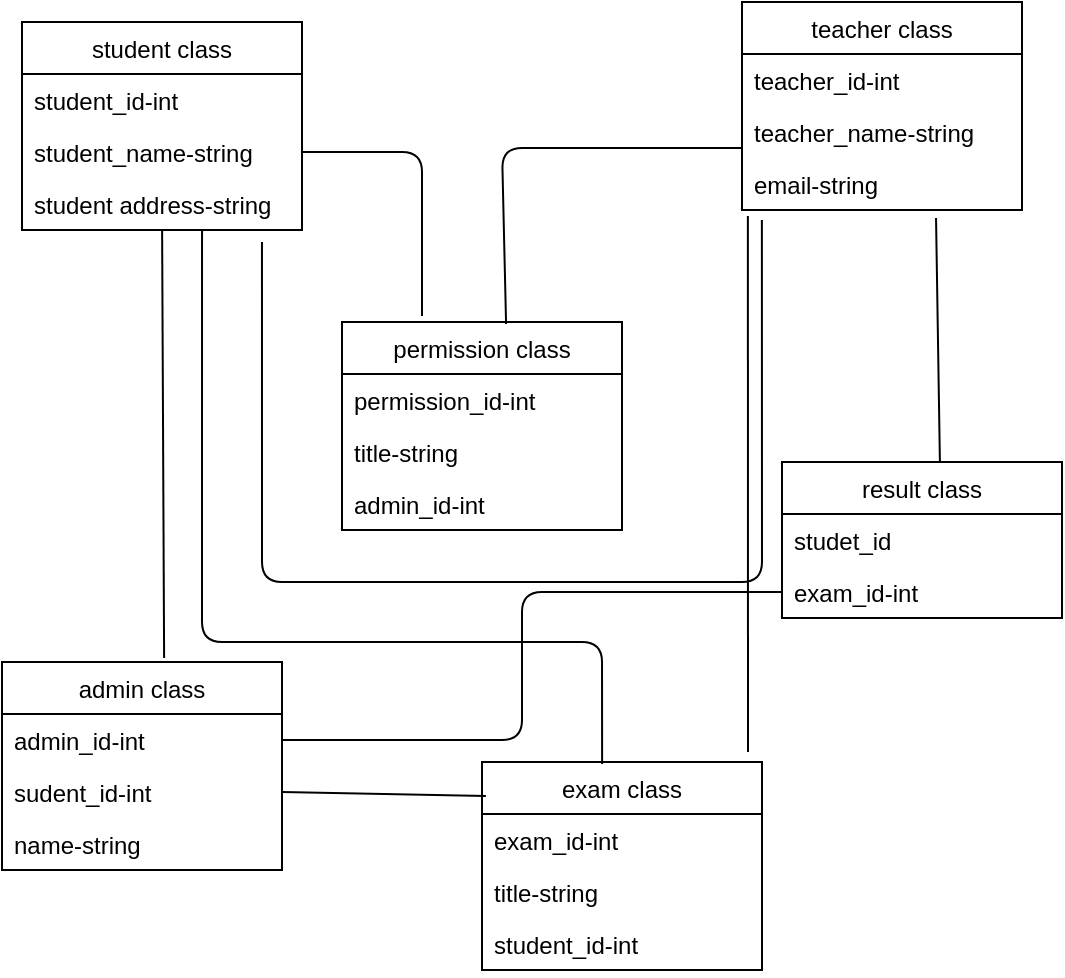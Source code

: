 <mxfile version="13.9.9" type="device"><diagram id="jOoxoeCgwHD4FoX0fOjX" name="Page-1"><mxGraphModel dx="852" dy="494" grid="1" gridSize="10" guides="1" tooltips="1" connect="1" arrows="1" fold="1" page="1" pageScale="1" pageWidth="3300" pageHeight="4681" math="0" shadow="0"><root><mxCell id="0"/><mxCell id="1" parent="0"/><mxCell id="ZmlsJp1DY5TaLPkYRz7v-1" value="student class" style="swimlane;fontStyle=0;childLayout=stackLayout;horizontal=1;startSize=26;fillColor=none;horizontalStack=0;resizeParent=1;resizeParentMax=0;resizeLast=0;collapsible=1;marginBottom=0;" vertex="1" parent="1"><mxGeometry x="80" y="140" width="140" height="104" as="geometry"/></mxCell><mxCell id="ZmlsJp1DY5TaLPkYRz7v-2" value="student_id-int" style="text;strokeColor=none;fillColor=none;align=left;verticalAlign=top;spacingLeft=4;spacingRight=4;overflow=hidden;rotatable=0;points=[[0,0.5],[1,0.5]];portConstraint=eastwest;" vertex="1" parent="ZmlsJp1DY5TaLPkYRz7v-1"><mxGeometry y="26" width="140" height="26" as="geometry"/></mxCell><mxCell id="ZmlsJp1DY5TaLPkYRz7v-3" value="student_name-string" style="text;strokeColor=none;fillColor=none;align=left;verticalAlign=top;spacingLeft=4;spacingRight=4;overflow=hidden;rotatable=0;points=[[0,0.5],[1,0.5]];portConstraint=eastwest;" vertex="1" parent="ZmlsJp1DY5TaLPkYRz7v-1"><mxGeometry y="52" width="140" height="26" as="geometry"/></mxCell><mxCell id="ZmlsJp1DY5TaLPkYRz7v-4" value="student address-string" style="text;strokeColor=none;fillColor=none;align=left;verticalAlign=top;spacingLeft=4;spacingRight=4;overflow=hidden;rotatable=0;points=[[0,0.5],[1,0.5]];portConstraint=eastwest;" vertex="1" parent="ZmlsJp1DY5TaLPkYRz7v-1"><mxGeometry y="78" width="140" height="26" as="geometry"/></mxCell><mxCell id="ZmlsJp1DY5TaLPkYRz7v-5" value="teacher class" style="swimlane;fontStyle=0;childLayout=stackLayout;horizontal=1;startSize=26;fillColor=none;horizontalStack=0;resizeParent=1;resizeParentMax=0;resizeLast=0;collapsible=1;marginBottom=0;" vertex="1" parent="1"><mxGeometry x="440" y="130" width="140" height="104" as="geometry"/></mxCell><mxCell id="ZmlsJp1DY5TaLPkYRz7v-6" value="teacher_id-int" style="text;strokeColor=none;fillColor=none;align=left;verticalAlign=top;spacingLeft=4;spacingRight=4;overflow=hidden;rotatable=0;points=[[0,0.5],[1,0.5]];portConstraint=eastwest;" vertex="1" parent="ZmlsJp1DY5TaLPkYRz7v-5"><mxGeometry y="26" width="140" height="26" as="geometry"/></mxCell><mxCell id="ZmlsJp1DY5TaLPkYRz7v-7" value="teacher_name-string" style="text;strokeColor=none;fillColor=none;align=left;verticalAlign=top;spacingLeft=4;spacingRight=4;overflow=hidden;rotatable=0;points=[[0,0.5],[1,0.5]];portConstraint=eastwest;" vertex="1" parent="ZmlsJp1DY5TaLPkYRz7v-5"><mxGeometry y="52" width="140" height="26" as="geometry"/></mxCell><mxCell id="ZmlsJp1DY5TaLPkYRz7v-8" value="email-string" style="text;strokeColor=none;fillColor=none;align=left;verticalAlign=top;spacingLeft=4;spacingRight=4;overflow=hidden;rotatable=0;points=[[0,0.5],[1,0.5]];portConstraint=eastwest;" vertex="1" parent="ZmlsJp1DY5TaLPkYRz7v-5"><mxGeometry y="78" width="140" height="26" as="geometry"/></mxCell><mxCell id="ZmlsJp1DY5TaLPkYRz7v-9" value="result class" style="swimlane;fontStyle=0;childLayout=stackLayout;horizontal=1;startSize=26;fillColor=none;horizontalStack=0;resizeParent=1;resizeParentMax=0;resizeLast=0;collapsible=1;marginBottom=0;" vertex="1" parent="1"><mxGeometry x="460" y="360" width="140" height="78" as="geometry"/></mxCell><mxCell id="ZmlsJp1DY5TaLPkYRz7v-10" value="studet_id" style="text;strokeColor=none;fillColor=none;align=left;verticalAlign=top;spacingLeft=4;spacingRight=4;overflow=hidden;rotatable=0;points=[[0,0.5],[1,0.5]];portConstraint=eastwest;" vertex="1" parent="ZmlsJp1DY5TaLPkYRz7v-9"><mxGeometry y="26" width="140" height="26" as="geometry"/></mxCell><mxCell id="ZmlsJp1DY5TaLPkYRz7v-12" value="exam_id-int" style="text;strokeColor=none;fillColor=none;align=left;verticalAlign=top;spacingLeft=4;spacingRight=4;overflow=hidden;rotatable=0;points=[[0,0.5],[1,0.5]];portConstraint=eastwest;" vertex="1" parent="ZmlsJp1DY5TaLPkYRz7v-9"><mxGeometry y="52" width="140" height="26" as="geometry"/></mxCell><mxCell id="ZmlsJp1DY5TaLPkYRz7v-13" value="exam class" style="swimlane;fontStyle=0;childLayout=stackLayout;horizontal=1;startSize=26;fillColor=none;horizontalStack=0;resizeParent=1;resizeParentMax=0;resizeLast=0;collapsible=1;marginBottom=0;" vertex="1" parent="1"><mxGeometry x="310" y="510" width="140" height="104" as="geometry"/></mxCell><mxCell id="ZmlsJp1DY5TaLPkYRz7v-14" value="exam_id-int" style="text;strokeColor=none;fillColor=none;align=left;verticalAlign=top;spacingLeft=4;spacingRight=4;overflow=hidden;rotatable=0;points=[[0,0.5],[1,0.5]];portConstraint=eastwest;" vertex="1" parent="ZmlsJp1DY5TaLPkYRz7v-13"><mxGeometry y="26" width="140" height="26" as="geometry"/></mxCell><mxCell id="ZmlsJp1DY5TaLPkYRz7v-15" value="title-string" style="text;strokeColor=none;fillColor=none;align=left;verticalAlign=top;spacingLeft=4;spacingRight=4;overflow=hidden;rotatable=0;points=[[0,0.5],[1,0.5]];portConstraint=eastwest;" vertex="1" parent="ZmlsJp1DY5TaLPkYRz7v-13"><mxGeometry y="52" width="140" height="26" as="geometry"/></mxCell><mxCell id="ZmlsJp1DY5TaLPkYRz7v-16" value="student_id-int" style="text;strokeColor=none;fillColor=none;align=left;verticalAlign=top;spacingLeft=4;spacingRight=4;overflow=hidden;rotatable=0;points=[[0,0.5],[1,0.5]];portConstraint=eastwest;" vertex="1" parent="ZmlsJp1DY5TaLPkYRz7v-13"><mxGeometry y="78" width="140" height="26" as="geometry"/></mxCell><mxCell id="ZmlsJp1DY5TaLPkYRz7v-17" value="admin class" style="swimlane;fontStyle=0;childLayout=stackLayout;horizontal=1;startSize=26;fillColor=none;horizontalStack=0;resizeParent=1;resizeParentMax=0;resizeLast=0;collapsible=1;marginBottom=0;" vertex="1" parent="1"><mxGeometry x="70" y="460" width="140" height="104" as="geometry"/></mxCell><mxCell id="ZmlsJp1DY5TaLPkYRz7v-18" value="admin_id-int" style="text;strokeColor=none;fillColor=none;align=left;verticalAlign=top;spacingLeft=4;spacingRight=4;overflow=hidden;rotatable=0;points=[[0,0.5],[1,0.5]];portConstraint=eastwest;" vertex="1" parent="ZmlsJp1DY5TaLPkYRz7v-17"><mxGeometry y="26" width="140" height="26" as="geometry"/></mxCell><mxCell id="ZmlsJp1DY5TaLPkYRz7v-20" value="sudent_id-int" style="text;strokeColor=none;fillColor=none;align=left;verticalAlign=top;spacingLeft=4;spacingRight=4;overflow=hidden;rotatable=0;points=[[0,0.5],[1,0.5]];portConstraint=eastwest;" vertex="1" parent="ZmlsJp1DY5TaLPkYRz7v-17"><mxGeometry y="52" width="140" height="26" as="geometry"/></mxCell><mxCell id="ZmlsJp1DY5TaLPkYRz7v-19" value="name-string" style="text;strokeColor=none;fillColor=none;align=left;verticalAlign=top;spacingLeft=4;spacingRight=4;overflow=hidden;rotatable=0;points=[[0,0.5],[1,0.5]];portConstraint=eastwest;" vertex="1" parent="ZmlsJp1DY5TaLPkYRz7v-17"><mxGeometry y="78" width="140" height="26" as="geometry"/></mxCell><mxCell id="ZmlsJp1DY5TaLPkYRz7v-21" value="permission class" style="swimlane;fontStyle=0;childLayout=stackLayout;horizontal=1;startSize=26;fillColor=none;horizontalStack=0;resizeParent=1;resizeParentMax=0;resizeLast=0;collapsible=1;marginBottom=0;" vertex="1" parent="1"><mxGeometry x="240" y="290" width="140" height="104" as="geometry"/></mxCell><mxCell id="ZmlsJp1DY5TaLPkYRz7v-22" value="permission_id-int&#10;" style="text;strokeColor=none;fillColor=none;align=left;verticalAlign=top;spacingLeft=4;spacingRight=4;overflow=hidden;rotatable=0;points=[[0,0.5],[1,0.5]];portConstraint=eastwest;" vertex="1" parent="ZmlsJp1DY5TaLPkYRz7v-21"><mxGeometry y="26" width="140" height="26" as="geometry"/></mxCell><mxCell id="ZmlsJp1DY5TaLPkYRz7v-23" value="title-string" style="text;strokeColor=none;fillColor=none;align=left;verticalAlign=top;spacingLeft=4;spacingRight=4;overflow=hidden;rotatable=0;points=[[0,0.5],[1,0.5]];portConstraint=eastwest;" vertex="1" parent="ZmlsJp1DY5TaLPkYRz7v-21"><mxGeometry y="52" width="140" height="26" as="geometry"/></mxCell><mxCell id="ZmlsJp1DY5TaLPkYRz7v-24" value="admin_id-int" style="text;strokeColor=none;fillColor=none;align=left;verticalAlign=top;spacingLeft=4;spacingRight=4;overflow=hidden;rotatable=0;points=[[0,0.5],[1,0.5]];portConstraint=eastwest;" vertex="1" parent="ZmlsJp1DY5TaLPkYRz7v-21"><mxGeometry y="78" width="140" height="26" as="geometry"/></mxCell><mxCell id="ZmlsJp1DY5TaLPkYRz7v-27" value="" style="endArrow=none;html=1;exitX=1;exitY=0.5;exitDx=0;exitDy=0;entryX=0;entryY=0.5;entryDx=0;entryDy=0;" edge="1" parent="1" source="ZmlsJp1DY5TaLPkYRz7v-18" target="ZmlsJp1DY5TaLPkYRz7v-12"><mxGeometry width="50" height="50" relative="1" as="geometry"><mxPoint x="410" y="470" as="sourcePoint"/><mxPoint x="460" y="420" as="targetPoint"/><Array as="points"><mxPoint x="330" y="499"/><mxPoint x="330" y="425"/></Array></mxGeometry></mxCell><mxCell id="ZmlsJp1DY5TaLPkYRz7v-28" value="" style="endArrow=none;html=1;entryX=0.579;entryY=-0.019;entryDx=0;entryDy=0;entryPerimeter=0;" edge="1" parent="1" source="ZmlsJp1DY5TaLPkYRz7v-4" target="ZmlsJp1DY5TaLPkYRz7v-17"><mxGeometry width="50" height="50" relative="1" as="geometry"><mxPoint x="290" y="490" as="sourcePoint"/><mxPoint x="340" y="440" as="targetPoint"/></mxGeometry></mxCell><mxCell id="ZmlsJp1DY5TaLPkYRz7v-30" value="" style="endArrow=none;html=1;exitX=0.643;exitY=1;exitDx=0;exitDy=0;exitPerimeter=0;entryX=0.429;entryY=0.01;entryDx=0;entryDy=0;entryPerimeter=0;" edge="1" parent="1" source="ZmlsJp1DY5TaLPkYRz7v-4" target="ZmlsJp1DY5TaLPkYRz7v-13"><mxGeometry width="50" height="50" relative="1" as="geometry"><mxPoint x="290" y="490" as="sourcePoint"/><mxPoint x="340" y="440" as="targetPoint"/><Array as="points"><mxPoint x="170" y="450"/><mxPoint x="370" y="450"/></Array></mxGeometry></mxCell><mxCell id="ZmlsJp1DY5TaLPkYRz7v-31" value="" style="endArrow=none;html=1;exitX=1;exitY=0.5;exitDx=0;exitDy=0;entryX=0.014;entryY=0.163;entryDx=0;entryDy=0;entryPerimeter=0;" edge="1" parent="1" source="ZmlsJp1DY5TaLPkYRz7v-20" target="ZmlsJp1DY5TaLPkYRz7v-13"><mxGeometry width="50" height="50" relative="1" as="geometry"><mxPoint x="290" y="490" as="sourcePoint"/><mxPoint x="340" y="440" as="targetPoint"/></mxGeometry></mxCell><mxCell id="ZmlsJp1DY5TaLPkYRz7v-32" value="" style="endArrow=none;html=1;entryX=0.021;entryY=1.115;entryDx=0;entryDy=0;entryPerimeter=0;exitX=0.95;exitY=-0.048;exitDx=0;exitDy=0;exitPerimeter=0;" edge="1" parent="1" source="ZmlsJp1DY5TaLPkYRz7v-13" target="ZmlsJp1DY5TaLPkYRz7v-8"><mxGeometry width="50" height="50" relative="1" as="geometry"><mxPoint x="290" y="490" as="sourcePoint"/><mxPoint x="340" y="440" as="targetPoint"/></mxGeometry></mxCell><mxCell id="ZmlsJp1DY5TaLPkYRz7v-33" value="" style="endArrow=none;html=1;entryX=0.693;entryY=1.154;entryDx=0;entryDy=0;entryPerimeter=0;exitX=0.564;exitY=0;exitDx=0;exitDy=0;exitPerimeter=0;" edge="1" parent="1" source="ZmlsJp1DY5TaLPkYRz7v-9" target="ZmlsJp1DY5TaLPkYRz7v-8"><mxGeometry width="50" height="50" relative="1" as="geometry"><mxPoint x="290" y="490" as="sourcePoint"/><mxPoint x="340" y="440" as="targetPoint"/></mxGeometry></mxCell><mxCell id="ZmlsJp1DY5TaLPkYRz7v-34" value="" style="endArrow=none;html=1;exitX=0.857;exitY=1.231;exitDx=0;exitDy=0;exitPerimeter=0;entryX=0.071;entryY=1.192;entryDx=0;entryDy=0;entryPerimeter=0;" edge="1" parent="1" source="ZmlsJp1DY5TaLPkYRz7v-4" target="ZmlsJp1DY5TaLPkYRz7v-8"><mxGeometry width="50" height="50" relative="1" as="geometry"><mxPoint x="290" y="490" as="sourcePoint"/><mxPoint x="340" y="440" as="targetPoint"/><Array as="points"><mxPoint x="200" y="420"/><mxPoint x="450" y="420"/></Array></mxGeometry></mxCell><mxCell id="ZmlsJp1DY5TaLPkYRz7v-35" value="" style="endArrow=none;html=1;entryX=1;entryY=0.5;entryDx=0;entryDy=0;" edge="1" parent="1" target="ZmlsJp1DY5TaLPkYRz7v-3"><mxGeometry width="50" height="50" relative="1" as="geometry"><mxPoint x="280" y="287" as="sourcePoint"/><mxPoint x="340" y="340" as="targetPoint"/><Array as="points"><mxPoint x="280" y="205"/></Array></mxGeometry></mxCell><mxCell id="ZmlsJp1DY5TaLPkYRz7v-36" value="" style="endArrow=none;html=1;entryX=0;entryY=0.808;entryDx=0;entryDy=0;exitX=0.586;exitY=0.01;exitDx=0;exitDy=0;exitPerimeter=0;entryPerimeter=0;" edge="1" parent="1" source="ZmlsJp1DY5TaLPkYRz7v-21" target="ZmlsJp1DY5TaLPkYRz7v-7"><mxGeometry width="50" height="50" relative="1" as="geometry"><mxPoint x="290" y="390" as="sourcePoint"/><mxPoint x="340" y="340" as="targetPoint"/><Array as="points"><mxPoint x="320" y="203"/></Array></mxGeometry></mxCell></root></mxGraphModel></diagram></mxfile>